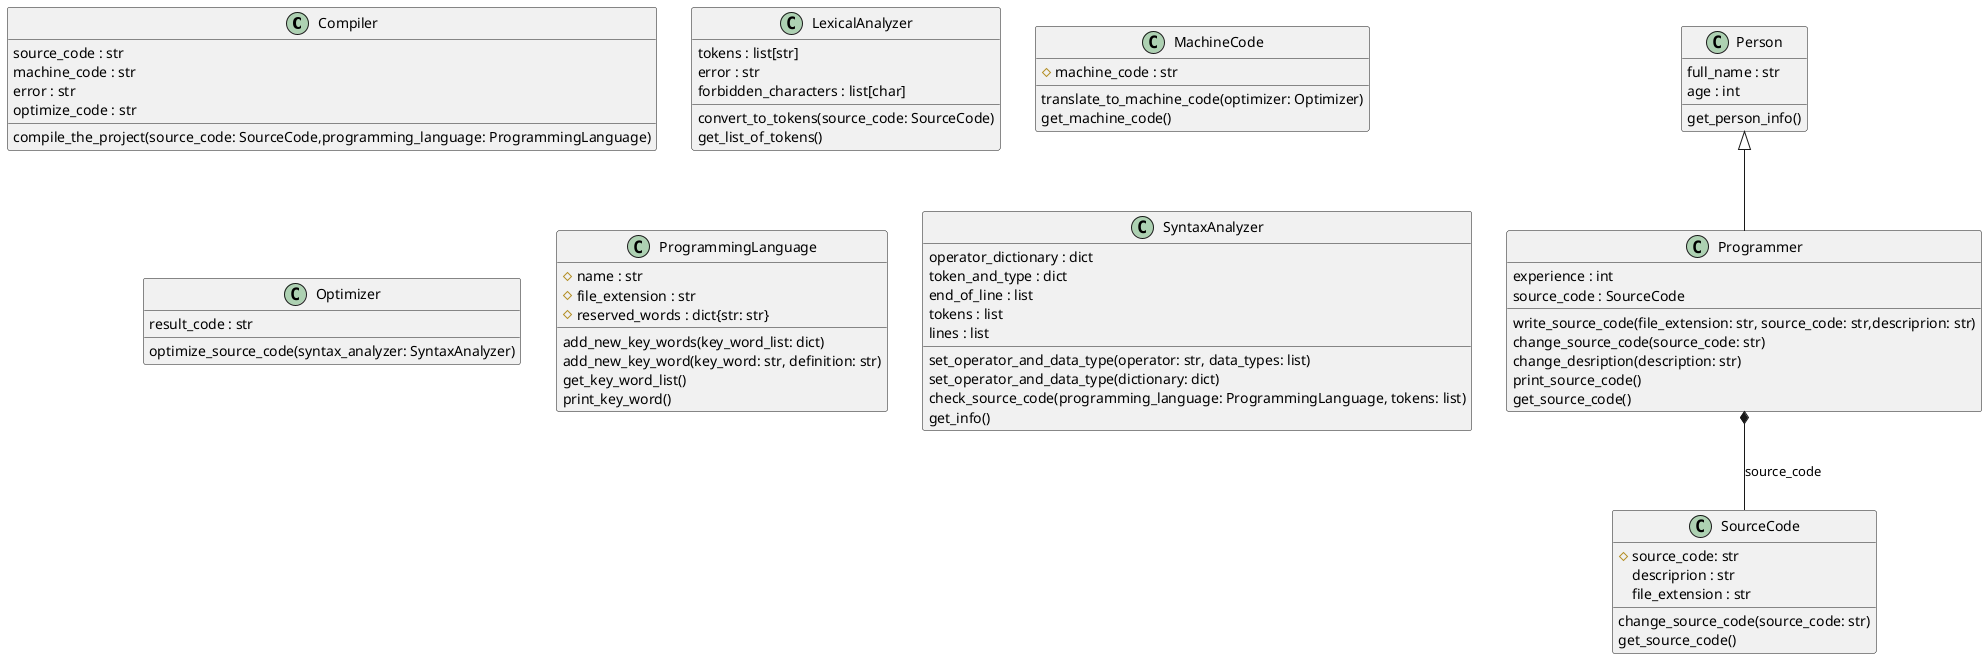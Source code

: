 @startuml classes
set namespaceSeparator none

class Compiler {
source_code : str
machine_code : str
error : str
optimize_code : str
compile_the_project(source_code: SourceCode,programming_language: ProgrammingLanguage)
}

class LexicalAnalyzer{
tokens : list[str]
error : str
forbidden_characters : list[char]
convert_to_tokens(source_code: SourceCode)
get_list_of_tokens()
}

class MachineCode{
#machine_code : str
translate_to_machine_code(optimizer: Optimizer)
get_machine_code()
}

class Optimizer{
result_code : str
optimize_source_code(syntax_analyzer: SyntaxAnalyzer)
}

class Person{
full_name : str
age : int
get_person_info()
}

class Programmer{
experience : int
source_code : SourceCode
write_source_code(file_extension: str, source_code: str,descriprion: str)
change_source_code(source_code: str)
change_desription(description: str)
print_source_code()
get_source_code()
}

class ProgrammingLanguage{
#name : str
#file_extension : str
#reserved_words : dict{str: str}
add_new_key_words(key_word_list: dict)
add_new_key_word(key_word: str, definition: str)
get_key_word_list()
print_key_word()
}

class SourceCode{
#source_code: str
descriprion : str
file_extension : str
change_source_code(source_code: str)
get_source_code()
}

class SyntaxAnalyzer{
operator_dictionary : dict
token_and_type : dict
end_of_line : list
tokens : list
lines : list
set_operator_and_data_type(operator: str, data_types: list)
set_operator_and_data_type(dictionary: dict)
check_source_code(programming_language: ProgrammingLanguage, tokens: list)
get_info()
}

Person <|-- Programmer
Programmer *-- SourceCode : source_code
@enduml
